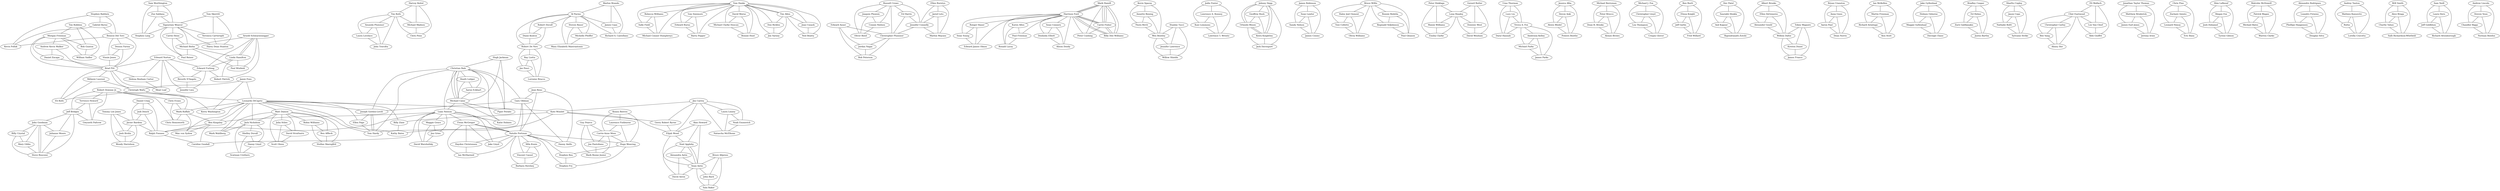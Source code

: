 graph G {
charset=utf8;
"Tim Robbins" -- "Morgan Freeman";
"Tim Robbins" -- "Bob Gunton";
"Tim Robbins" -- "William Sadler";
"Morgan Freeman" -- "Bob Gunton";
"Morgan Freeman" -- "William Sadler";
"Bob Gunton" -- "William Sadler";
"Christian Bale" -- "Heath Ledger";
"Christian Bale" -- "Aaron Eckhart";
"Christian Bale" -- "Michael Caine";
"Heath Ledger" -- "Aaron Eckhart";
"Heath Ledger" -- "Michael Caine";
"Aaron Eckhart" -- "Michael Caine";
"Leonardo DiCaprio" -- "Joseph Gordon-Levitt";
"Leonardo DiCaprio" -- "Ellen Page";
"Leonardo DiCaprio" -- "Tom Hardy";
"Joseph Gordon-Levitt" -- "Ellen Page";
"Joseph Gordon-Levitt" -- "Tom Hardy";
"Ellen Page" -- "Tom Hardy";
"Tim Roth" -- "Amanda Plummer";
"Tim Roth" -- "Laura Lovelace";
"Tim Roth" -- "John Travolta";
"Amanda Plummer" -- "Laura Lovelace";
"Amanda Plummer" -- "John Travolta";
"Laura Lovelace" -- "John Travolta";
"Edward Norton" -- "Brad Pitt";
"Edward Norton" -- "Helena Bonham Carter";
"Edward Norton" -- "Meat Loaf";
"Brad Pitt" -- "Helena Bonham Carter";
"Brad Pitt" -- "Meat Loaf";
"Helena Bonham Carter" -- "Meat Loaf";
"Alan Howard" -- "Elijah Wood";
"Alan Howard" -- "Noel Appleby";
"Alan Howard" -- "Sean Astin";
"Elijah Wood" -- "Noel Appleby";
"Elijah Wood" -- "Sean Astin";
"Noel Appleby" -- "Sean Astin";
"Noel Appleby" -- "Alexandra Astin";
"Noel Appleby" -- "Sean Astin";
"Noel Appleby" -- "David Aston";
"Alexandra Astin" -- "Sean Astin";
"Alexandra Astin" -- "David Aston";
"Sean Astin" -- "David Aston";
"Keanu Reeves" -- "Laurence Fishburne";
"Keanu Reeves" -- "Carrie-Anne Moss";
"Keanu Reeves" -- "Hugo Weaving";
"Laurence Fishburne" -- "Carrie-Anne Moss";
"Laurence Fishburne" -- "Hugo Weaving";
"Carrie-Anne Moss" -- "Hugo Weaving";
"Marlon Brando" -- "Al Pacino";
"Marlon Brando" -- "James Caan";
"Marlon Brando" -- "Richard S. Castellano";
"Al Pacino" -- "James Caan";
"Al Pacino" -- "Richard S. Castellano";
"James Caan" -- "Richard S. Castellano";
"Tom Hanks" -- "Rebecca Williams";
"Tom Hanks" -- "Sally Field";
"Tom Hanks" -- "Michael Conner Humphreys";
"Rebecca Williams" -- "Sally Field";
"Rebecca Williams" -- "Michael Conner Humphreys";
"Sally Field" -- "Michael Conner Humphreys";
"Bruce Allpress" -- "Sean Astin";
"Bruce Allpress" -- "John Bach";
"Bruce Allpress" -- "Sala Baker";
"Sean Astin" -- "John Bach";
"Sean Astin" -- "Sala Baker";
"John Bach" -- "Sala Baker";
"Christian Bale" -- "Gary Oldman";
"Christian Bale" -- "Tom Hardy";
"Christian Bale" -- "Joseph Gordon-Levitt";
"Gary Oldman" -- "Tom Hardy";
"Gary Oldman" -- "Joseph Gordon-Levitt";
"Tom Hardy" -- "Joseph Gordon-Levitt";
"Morgan Freeman" -- "Andrew Kevin Walker";
"Morgan Freeman" -- "Daniel Zacapa";
"Morgan Freeman" -- "Brad Pitt";
"Andrew Kevin Walker" -- "Daniel Zacapa";
"Andrew Kevin Walker" -- "Brad Pitt";
"Daniel Zacapa" -- "Brad Pitt";
"Sam Worthington" -- "Zoe Saldana";
"Sam Worthington" -- "Sigourney Weaver";
"Sam Worthington" -- "Stephen Lang";
"Zoe Saldana" -- "Sigourney Weaver";
"Zoe Saldana" -- "Stephen Lang";
"Sigourney Weaver" -- "Stephen Lang";
"Christian Bale" -- "Michael Caine";
"Christian Bale" -- "Liam Neeson";
"Christian Bale" -- "Katie Holmes";
"Michael Caine" -- "Liam Neeson";
"Michael Caine" -- "Katie Holmes";
"Liam Neeson" -- "Katie Holmes";
"Russell Crowe" -- "Joaquin Phoenix";
"Russell Crowe" -- "Connie Nielsen";
"Russell Crowe" -- "Oliver Reed";
"Joaquin Phoenix" -- "Connie Nielsen";
"Joaquin Phoenix" -- "Oliver Reed";
"Connie Nielsen" -- "Oliver Reed";
"Mark Hamill" -- "Harrison Ford";
"Mark Hamill" -- "Carrie Fisher";
"Mark Hamill" -- "Peter Cushing";
"Harrison Ford" -- "Carrie Fisher";
"Harrison Ford" -- "Peter Cushing";
"Carrie Fisher" -- "Peter Cushing";
"Robert Downey Jr." -- "Chris Evans";
"Robert Downey Jr." -- "Mark Ruffalo";
"Robert Downey Jr." -- "Chris Hemsworth";
"Chris Evans" -- "Mark Ruffalo";
"Chris Evans" -- "Chris Hemsworth";
"Mark Ruffalo" -- "Chris Hemsworth";
"Guy Pearce" -- "Carrie-Anne Moss";
"Guy Pearce" -- "Joe Pantoliano";
"Guy Pearce" -- "Mark Boone Junior";
"Carrie-Anne Moss" -- "Joe Pantoliano";
"Carrie-Anne Moss" -- "Mark Boone Junior";
"Joe Pantoliano" -- "Mark Boone Junior";
"Kevin Spacey" -- "Annette Bening";
"Kevin Spacey" -- "Thora Birch";
"Kevin Spacey" -- "Wes Bentley";
"Annette Bening" -- "Thora Birch";
"Annette Bening" -- "Wes Bentley";
"Thora Birch" -- "Wes Bentley";
"Tom Hanks" -- "Tom Sizemore";
"Tom Hanks" -- "Edward Burns";
"Tom Hanks" -- "Barry Pepper";
"Tom Sizemore" -- "Edward Burns";
"Tom Sizemore" -- "Barry Pepper";
"Edward Burns" -- "Barry Pepper";
"Liam Neeson" -- "Ben Kingsley";
"Liam Neeson" -- "Ralph Fiennes";
"Liam Neeson" -- "Caroline Goodall";
"Ben Kingsley" -- "Ralph Fiennes";
"Ben Kingsley" -- "Caroline Goodall";
"Ralph Fiennes" -- "Caroline Goodall";
"Leonardo DiCaprio" -- "Matt Damon";
"Leonardo DiCaprio" -- "Jack Nicholson";
"Leonardo DiCaprio" -- "Mark Wahlberg";
"Matt Damon" -- "Jack Nicholson";
"Matt Damon" -- "Mark Wahlberg";
"Jack Nicholson" -- "Mark Wahlberg";
"Jodie Foster" -- "Lawrence A. Bonney";
"Jodie Foster" -- "Kasi Lemmons";
"Jodie Foster" -- "Lawrence T. Wrentz";
"Lawrence A. Bonney" -- "Kasi Lemmons";
"Lawrence A. Bonney" -- "Lawrence T. Wrentz";
"Kasi Lemmons" -- "Lawrence T. Wrentz";
"Johnny Depp" -- "Geoffrey Rush";
"Johnny Depp" -- "Orlando Bloom";
"Johnny Depp" -- "Keira Knightley";
"Geoffrey Rush" -- "Orlando Bloom";
"Geoffrey Rush" -- "Keira Knightley";
"Orlando Bloom" -- "Keira Knightley";
"Mark Hamill" -- "Harrison Ford";
"Mark Hamill" -- "Carrie Fisher";
"Mark Hamill" -- "Billy Dee Williams";
"Harrison Ford" -- "Carrie Fisher";
"Harrison Ford" -- "Billy Dee Williams";
"Carrie Fisher" -- "Billy Dee Williams";
"Leonardo DiCaprio" -- "Kate Winslet";
"Leonardo DiCaprio" -- "Billy Zane";
"Leonardo DiCaprio" -- "Kathy Bates";
"Kate Winslet" -- "Billy Zane";
"Kate Winslet" -- "Kathy Bates";
"Billy Zane" -- "Kathy Bates";
"Brad Pitt" -- "Mélanie Laurent";
"Brad Pitt" -- "Christoph Waltz";
"Brad Pitt" -- "Eli Roth";
"Mélanie Laurent" -- "Christoph Waltz";
"Mélanie Laurent" -- "Eli Roth";
"Christoph Waltz" -- "Eli Roth";
"Natalie Portman" -- "Hugo Weaving";
"Natalie Portman" -- "Stephen Rea";
"Natalie Portman" -- "Stephen Fry";
"Hugo Weaving" -- "Stephen Rea";
"Hugo Weaving" -- "Stephen Fry";
"Stephen Rea" -- "Stephen Fry";
"Hugh Jackman" -- "Christian Bale";
"Hugh Jackman" -- "Michael Caine";
"Hugh Jackman" -- "Piper Perabo";
"Christian Bale" -- "Michael Caine";
"Christian Bale" -- "Piper Perabo";
"Michael Caine" -- "Piper Perabo";
"Jamie Foxx" -- "Christoph Waltz";
"Jamie Foxx" -- "Leonardo DiCaprio";
"Jamie Foxx" -- "Kerry Washington";
"Christoph Waltz" -- "Leonardo DiCaprio";
"Christoph Waltz" -- "Kerry Washington";
"Leonardo DiCaprio" -- "Kerry Washington";
"Edward Norton" -- "Edward Furlong";
"Edward Norton" -- "Beverly D'Angelo";
"Edward Norton" -- "Jennifer Lien";
"Edward Furlong" -- "Beverly D'Angelo";
"Edward Furlong" -- "Jennifer Lien";
"Beverly D'Angelo" -- "Jennifer Lien";
"Al Pacino" -- "Robert Duvall";
"Al Pacino" -- "Diane Keaton";
"Al Pacino" -- "Robert De Niro";
"Robert Duvall" -- "Diane Keaton";
"Robert Duvall" -- "Robert De Niro";
"Diane Keaton" -- "Robert De Niro";
"James Robinson" -- "Sean Lawlor";
"James Robinson" -- "Sandy Nelson";
"James Robinson" -- "James Cosmo";
"Sean Lawlor" -- "Sandy Nelson";
"Sean Lawlor" -- "James Cosmo";
"Sandy Nelson" -- "James Cosmo";
"Arnold Schwarzenegger" -- "Linda Hamilton";
"Arnold Schwarzenegger" -- "Edward Furlong";
"Arnold Schwarzenegger" -- "Robert Patrick";
"Linda Hamilton" -- "Edward Furlong";
"Linda Hamilton" -- "Robert Patrick";
"Edward Furlong" -- "Robert Patrick";
"Stephen Baldwin" -- "Gabriel Byrne";
"Stephen Baldwin" -- "Benicio Del Toro";
"Stephen Baldwin" -- "Kevin Pollak";
"Gabriel Byrne" -- "Benicio Del Toro";
"Gabriel Byrne" -- "Kevin Pollak";
"Benicio Del Toro" -- "Kevin Pollak";
"Bruce Willis" -- "Haley Joel Osment";
"Bruce Willis" -- "Toni Collette";
"Bruce Willis" -- "Olivia Williams";
"Haley Joel Osment" -- "Toni Collette";
"Haley Joel Osment" -- "Olivia Williams";
"Toni Collette" -- "Olivia Williams";
"Peter Dinklage" -- "Lena Headey";
"Peter Dinklage" -- "Maisie Williams";
"Peter Dinklage" -- "Emilia Clarke";
"Lena Headey" -- "Maisie Williams";
"Lena Headey" -- "Emilia Clarke";
"Maisie Williams" -- "Emilia Clarke";
"Robert De Niro" -- "Ray Liotta";
"Robert De Niro" -- "Joe Pesci";
"Robert De Niro" -- "Lorraine Bracco";
"Ray Liotta" -- "Joe Pesci";
"Ray Liotta" -- "Lorraine Bracco";
"Joe Pesci" -- "Lorraine Bracco";
"Uma Thurman" -- "Lucy Liu";
"Uma Thurman" -- "Vivica A. Fox";
"Uma Thurman" -- "Daryl Hannah";
"Lucy Liu" -- "Vivica A. Fox";
"Lucy Liu" -- "Daryl Hannah";
"Vivica A. Fox" -- "Daryl Hannah";
"Jean Reno" -- "Gary Oldman";
"Jean Reno" -- "Natalie Portman";
"Jean Reno" -- "Danny Aiello";
"Gary Oldman" -- "Natalie Portman";
"Gary Oldman" -- "Danny Aiello";
"Natalie Portman" -- "Danny Aiello";
"Tom Hanks" -- "David Morse";
"Tom Hanks" -- "Michael Clarke Duncan";
"Tom Hanks" -- "Bonnie Hunt";
"David Morse" -- "Michael Clarke Duncan";
"David Morse" -- "Bonnie Hunt";
"Michael Clarke Duncan" -- "Bonnie Hunt";
"Jessica Alba" -- "Devon Aoki";
"Jessica Alba" -- "Alexis Bledel";
"Jessica Alba" -- "Powers Boothe";
"Devon Aoki" -- "Alexis Bledel";
"Devon Aoki" -- "Powers Boothe";
"Alexis Bledel" -- "Powers Boothe";
"Michael Berryman" -- "Peter Brocco";
"Michael Berryman" -- "Dean R. Brooks";
"Michael Berryman" -- "Alonzo Brown";
"Peter Brocco" -- "Dean R. Brooks";
"Peter Brocco" -- "Alonzo Brown";
"Dean R. Brooks" -- "Alonzo Brown";
"Leonardo DiCaprio" -- "Mark Ruffalo";
"Leonardo DiCaprio" -- "Ben Kingsley";
"Leonardo DiCaprio" -- "Max von Sydow";
"Mark Ruffalo" -- "Ben Kingsley";
"Mark Ruffalo" -- "Max von Sydow";
"Ben Kingsley" -- "Max von Sydow";
"Michael J. Fox" -- "Christopher Lloyd";
"Michael J. Fox" -- "Lea Thompson";
"Michael J. Fox" -- "Crispin Glover";
"Christopher Lloyd" -- "Lea Thompson";
"Christopher Lloyd" -- "Crispin Glover";
"Lea Thompson" -- "Crispin Glover";
"Jim Carrey" -- "Kate Winslet";
"Jim Carrey" -- "Gerry Robert Byrne";
"Jim Carrey" -- "Elijah Wood";
"Kate Winslet" -- "Gerry Robert Byrne";
"Kate Winslet" -- "Elijah Wood";
"Gerry Robert Byrne" -- "Elijah Wood";
"Harrison Ford" -- "Karen Allen";
"Harrison Ford" -- "Paul Freeman";
"Harrison Ford" -- "Ronald Lacey";
"Karen Allen" -- "Paul Freeman";
"Karen Allen" -- "Ronald Lacey";
"Paul Freeman" -- "Ronald Lacey";
"Ben Burtt" -- "Elissa Knight";
"Ben Burtt" -- "Jeff Garlin";
"Ben Burtt" -- "Fred Willard";
"Elissa Knight" -- "Jeff Garlin";
"Elissa Knight" -- "Fred Willard";
"Jeff Garlin" -- "Fred Willard";
"Robert Downey Jr." -- "Terrence Howard";
"Robert Downey Jr." -- "Jeff Bridges";
"Robert Downey Jr." -- "Gwyneth Paltrow";
"Terrence Howard" -- "Jeff Bridges";
"Terrence Howard" -- "Gwyneth Paltrow";
"Jeff Bridges" -- "Gwyneth Paltrow";
"Stanley Tucci" -- "Wes Bentley";
"Stanley Tucci" -- "Jennifer Lawrence";
"Stanley Tucci" -- "Willow Shields";
"Wes Bentley" -- "Jennifer Lawrence";
"Wes Bentley" -- "Willow Shields";
"Jennifer Lawrence" -- "Willow Shields";
"Dev Patel" -- "Saurabh Shukla";
"Dev Patel" -- "Anil Kapoor";
"Dev Patel" -- "Rajendranath Zutshi";
"Saurabh Shukla" -- "Anil Kapoor";
"Saurabh Shukla" -- "Rajendranath Zutshi";
"Anil Kapoor" -- "Rajendranath Zutshi";
"Gerard Butler" -- "Lena Headey";
"Gerard Butler" -- "Dominic West";
"Gerard Butler" -- "David Wenham";
"Lena Headey" -- "Dominic West";
"Lena Headey" -- "David Wenham";
"Dominic West" -- "David Wenham";
"Harvey Keitel" -- "Tim Roth";
"Harvey Keitel" -- "Michael Madsen";
"Harvey Keitel" -- "Chris Penn";
"Tim Roth" -- "Michael Madsen";
"Tim Roth" -- "Chris Penn";
"Michael Madsen" -- "Chris Penn";
"Jim Carrey" -- "Laura Linney";
"Jim Carrey" -- "Noah Emmerich";
"Jim Carrey" -- "Natascha McElhone";
"Laura Linney" -- "Noah Emmerich";
"Laura Linney" -- "Natascha McElhone";
"Noah Emmerich" -- "Natascha McElhone";
"Albert Brooks" -- "Ellen DeGeneres";
"Albert Brooks" -- "Alexander Gould";
"Albert Brooks" -- "Willem Dafoe";
"Ellen DeGeneres" -- "Alexander Gould";
"Ellen DeGeneres" -- "Willem Dafoe";
"Alexander Gould" -- "Willem Dafoe";
"Mark Hamill" -- "Harrison Ford";
"Mark Hamill" -- "Carrie Fisher";
"Mark Hamill" -- "Billy Dee Williams";
"Harrison Ford" -- "Carrie Fisher";
"Harrison Ford" -- "Billy Dee Williams";
"Carrie Fisher" -- "Billy Dee Williams";
"Bryan Cranston" -- "Anna Gunn";
"Bryan Cranston" -- "Aaron Paul";
"Bryan Cranston" -- "Dean Norris";
"Anna Gunn" -- "Aaron Paul";
"Anna Gunn" -- "Dean Norris";
"Aaron Paul" -- "Dean Norris";
"Ian McKellen" -- "Martin Freeman";
"Ian McKellen" -- "Richard Armitage";
"Ian McKellen" -- "Ken Stott";
"Martin Freeman" -- "Richard Armitage";
"Martin Freeman" -- "Ken Stott";
"Richard Armitage" -- "Ken Stott";
"Tommy Lee Jones" -- "Javier Bardem";
"Tommy Lee Jones" -- "Josh Brolin";
"Tommy Lee Jones" -- "Woody Harrelson";
"Javier Bardem" -- "Josh Brolin";
"Javier Bardem" -- "Woody Harrelson";
"Josh Brolin" -- "Woody Harrelson";
"Bruce Willis" -- "Bonnie Bedelia";
"Bruce Willis" -- "Reginald VelJohnson";
"Bruce Willis" -- "Paul Gleason";
"Bonnie Bedelia" -- "Reginald VelJohnson";
"Bonnie Bedelia" -- "Paul Gleason";
"Reginald VelJohnson" -- "Paul Gleason";
"Jake Gyllenhaal" -- "Holmes Osborne";
"Jake Gyllenhaal" -- "Maggie Gyllenhaal";
"Jake Gyllenhaal" -- "Daveigh Chase";
"Holmes Osborne" -- "Maggie Gyllenhaal";
"Holmes Osborne" -- "Daveigh Chase";
"Maggie Gyllenhaal" -- "Daveigh Chase";
"Benicio Del Toro" -- "Dennis Farina";
"Benicio Del Toro" -- "Vinnie Jones";
"Benicio Del Toro" -- "Brad Pitt";
"Dennis Farina" -- "Vinnie Jones";
"Dennis Farina" -- "Brad Pitt";
"Vinnie Jones" -- "Brad Pitt";
"Bradley Cooper" -- "Ed Helms";
"Bradley Cooper" -- "Zach Galifianakis";
"Bradley Cooper" -- "Justin Bartha";
"Ed Helms" -- "Zach Galifianakis";
"Ed Helms" -- "Justin Bartha";
"Zach Galifianakis" -- "Justin Bartha";
"Edward Asner" -- "Christopher Plummer";
"Edward Asner" -- "Jordan Nagai";
"Edward Asner" -- "Bob Peterson";
"Christopher Plummer" -- "Jordan Nagai";
"Christopher Plummer" -- "Bob Peterson";
"Jordan Nagai" -- "Bob Peterson";
"Sharlto Copley" -- "Jason Cope";
"Sharlto Copley" -- "Nathalie Boltt";
"Sharlto Copley" -- "Sylvaine Strike";
"Jason Cope" -- "Nathalie Boltt";
"Jason Cope" -- "Sylvaine Strike";
"Nathalie Boltt" -- "Sylvaine Strike";
"Jack Nicholson" -- "Shelley Duvall";
"Jack Nicholson" -- "Danny Lloyd";
"Jack Nicholson" -- "Scatman Crothers";
"Shelley Duvall" -- "Danny Lloyd";
"Shelley Duvall" -- "Scatman Crothers";
"Danny Lloyd" -- "Scatman Crothers";
"Ellen Burstyn" -- "Jared Leto";
"Ellen Burstyn" -- "Jennifer Connelly";
"Ellen Burstyn" -- "Marlon Wayans";
"Jared Leto" -- "Jennifer Connelly";
"Jared Leto" -- "Marlon Wayans";
"Jennifer Connelly" -- "Marlon Wayans";
"Arnold Schwarzenegger" -- "Michael Biehn";
"Arnold Schwarzenegger" -- "Linda Hamilton";
"Arnold Schwarzenegger" -- "Paul Winfield";
"Michael Biehn" -- "Linda Hamilton";
"Michael Biehn" -- "Paul Winfield";
"Linda Hamilton" -- "Paul Winfield";
"Natalie Portman" -- "Mila Kunis";
"Natalie Portman" -- "Vincent Cassel";
"Natalie Portman" -- "Barbara Hershey";
"Mila Kunis" -- "Vincent Cassel";
"Mila Kunis" -- "Barbara Hershey";
"Vincent Cassel" -- "Barbara Hershey";
"Matt Damon" -- "Robin Williams";
"Matt Damon" -- "Ben Affleck";
"Matt Damon" -- "Stellan Skarsgård";
"Robin Williams" -- "Ben Affleck";
"Robin Williams" -- "Stellan Skarsgård";
"Ben Affleck" -- "Stellan Skarsgård";
"Tom Hanks" -- "Tim Allen";
"Tom Hanks" -- "Don Rickles";
"Tom Hanks" -- "Jim Varney";
"Tim Allen" -- "Don Rickles";
"Tim Allen" -- "Jim Varney";
"Don Rickles" -- "Jim Varney";
"Clint Eastwood" -- "Christopher Carley";
"Clint Eastwood" -- "Bee Vang";
"Clint Eastwood" -- "Ahney Her";
"Christopher Carley" -- "Bee Vang";
"Christopher Carley" -- "Ahney Her";
"Bee Vang" -- "Ahney Her";
"Jonathan Taylor Thomas" -- "Matthew Broderick";
"Jonathan Taylor Thomas" -- "James Earl Jones";
"Jonathan Taylor Thomas" -- "Jeremy Irons";
"Matthew Broderick" -- "James Earl Jones";
"Matthew Broderick" -- "Jeremy Irons";
"James Earl Jones" -- "Jeremy Irons";
"Chris Pine" -- "Zachary Quinto";
"Chris Pine" -- "Leonard Nimoy";
"Chris Pine" -- "Eric Bana";
"Zachary Quinto" -- "Leonard Nimoy";
"Zachary Quinto" -- "Eric Bana";
"Leonard Nimoy" -- "Eric Bana";
"Shia LaBeouf" -- "Megan Fox";
"Shia LaBeouf" -- "Josh Duhamel";
"Shia LaBeouf" -- "Tyrese Gibson";
"Megan Fox" -- "Josh Duhamel";
"Megan Fox" -- "Tyrese Gibson";
"Josh Duhamel" -- "Tyrese Gibson";
"Tom Skerritt" -- "Sigourney Weaver";
"Tom Skerritt" -- "Veronica Cartwright";
"Tom Skerritt" -- "Harry Dean Stanton";
"Sigourney Weaver" -- "Veronica Cartwright";
"Sigourney Weaver" -- "Harry Dean Stanton";
"Veronica Cartwright" -- "Harry Dean Stanton";
"Tobey Maguire" -- "Willem Dafoe";
"Tobey Maguire" -- "Kirsten Dunst";
"Tobey Maguire" -- "James Franco";
"Willem Dafoe" -- "Kirsten Dunst";
"Willem Dafoe" -- "James Franco";
"Kirsten Dunst" -- "James Franco";
"Malcolm McDowell" -- "Patrick Magee";
"Malcolm McDowell" -- "Michael Bates";
"Malcolm McDowell" -- "Warren Clarke";
"Patrick Magee" -- "Michael Bates";
"Patrick Magee" -- "Warren Clarke";
"Michael Bates" -- "Warren Clarke";
"Russell Crowe" -- "Ed Harris";
"Russell Crowe" -- "Jennifer Connelly";
"Russell Crowe" -- "Christopher Plummer";
"Ed Harris" -- "Jennifer Connelly";
"Ed Harris" -- "Christopher Plummer";
"Jennifer Connelly" -- "Christopher Plummer";
"Vivica A. Fox" -- "Ambrosia Kelley";
"Vivica A. Fox" -- "Michael Parks";
"Vivica A. Fox" -- "James Parks";
"Ambrosia Kelley" -- "Michael Parks";
"Ambrosia Kelley" -- "James Parks";
"Michael Parks" -- "James Parks";
"Alexandre Rodrigues" -- "Leandro Firmino";
"Alexandre Rodrigues" -- "Phellipe Haagensen";
"Alexandre Rodrigues" -- "Douglas Silva";
"Leandro Firmino" -- "Phellipe Haagensen";
"Leandro Firmino" -- "Douglas Silva";
"Phellipe Haagensen" -- "Douglas Silva";
"Liam Neeson" -- "Ewan McGregor";
"Liam Neeson" -- "Natalie Portman";
"Liam Neeson" -- "Jake Lloyd";
"Ewan McGregor" -- "Natalie Portman";
"Ewan McGregor" -- "Jake Lloyd";
"Natalie Portman" -- "Jake Lloyd";
"Johnny Depp" -- "Orlando Bloom";
"Johnny Depp" -- "Keira Knightley";
"Johnny Depp" -- "Jack Davenport";
"Orlando Bloom" -- "Keira Knightley";
"Orlando Bloom" -- "Jack Davenport";
"Keira Knightley" -- "Jack Davenport";
"Audrey Tautou" -- "Mathieu Kassovitz";
"Audrey Tautou" -- Rufus;
"Audrey Tautou" -- "Lorella Cravotta";
"Mathieu Kassovitz" -- Rufus;
"Mathieu Kassovitz" -- "Lorella Cravotta";
Rufus -- "Lorella Cravotta";
"Jeff Bridges" -- "John Goodman";
"Jeff Bridges" -- "Julianne Moore";
"Jeff Bridges" -- "Steve Buscemi";
"John Goodman" -- "Julianne Moore";
"John Goodman" -- "Steve Buscemi";
"Julianne Moore" -- "Steve Buscemi";
"Al Pacino" -- "Steven Bauer";
"Al Pacino" -- "Michelle Pfeiffer";
"Al Pacino" -- "Mary Elizabeth Mastrantonio";
"Steven Bauer" -- "Michelle Pfeiffer";
"Steven Bauer" -- "Mary Elizabeth Mastrantonio";
"Michelle Pfeiffer" -- "Mary Elizabeth Mastrantonio";
"Daniel Craig" -- "Judi Dench";
"Daniel Craig" -- "Javier Bardem";
"Daniel Craig" -- "Ralph Fiennes";
"Judi Dench" -- "Javier Bardem";
"Judi Dench" -- "Ralph Fiennes";
"Javier Bardem" -- "Ralph Fiennes";
"Will Smith" -- "Alice Braga";
"Will Smith" -- "Charlie Tahan";
"Will Smith" -- "Salli Richardson-Whitfield";
"Alice Braga" -- "Charlie Tahan";
"Alice Braga" -- "Salli Richardson-Whitfield";
"Charlie Tahan" -- "Salli Richardson-Whitfield";
"Sam Neill" -- "Laura Dern";
"Sam Neill" -- "Jeff Goldblum";
"Sam Neill" -- "Richard Attenborough";
"Laura Dern" -- "Jeff Goldblum";
"Laura Dern" -- "Richard Attenborough";
"Jeff Goldblum" -- "Richard Attenborough";
"John Goodman" -- "Billy Crystal";
"John Goodman" -- "Mary Gibbs";
"John Goodman" -- "Steve Buscemi";
"Billy Crystal" -- "Mary Gibbs";
"Billy Crystal" -- "Steve Buscemi";
"Mary Gibbs" -- "Steve Buscemi";
"Harrison Ford" -- "Sean Connery";
"Harrison Ford" -- "Denholm Elliott";
"Harrison Ford" -- "Alison Doody";
"Sean Connery" -- "Denholm Elliott";
"Sean Connery" -- "Alison Doody";
"Denholm Elliott" -- "Alison Doody";
"Ewan McGregor" -- "Natalie Portman";
"Ewan McGregor" -- "Hayden Christensen";
"Ewan McGregor" -- "Ian McDiarmid";
"Natalie Portman" -- "Hayden Christensen";
"Natalie Portman" -- "Ian McDiarmid";
"Hayden Christensen" -- "Ian McDiarmid";
"Liam Neeson" -- "Maggie Grace";
"Liam Neeson" -- "Jon Gries";
"Liam Neeson" -- "David Warshofsky";
"Maggie Grace" -- "Jon Gries";
"Maggie Grace" -- "David Warshofsky";
"Jon Gries" -- "David Warshofsky";
"Andrew Lincoln" -- "Steven Yeun";
"Andrew Lincoln" -- "Chandler Riggs";
"Andrew Lincoln" -- "Norman Reedus";
"Steven Yeun" -- "Chandler Riggs";
"Steven Yeun" -- "Norman Reedus";
"Chandler Riggs" -- "Norman Reedus";
"Sigourney Weaver" -- "Carrie Henn";
"Sigourney Weaver" -- "Michael Biehn";
"Sigourney Weaver" -- "Paul Reiser";
"Carrie Henn" -- "Michael Biehn";
"Carrie Henn" -- "Paul Reiser";
"Michael Biehn" -- "Paul Reiser";
"Tom Hanks" -- "Tim Allen";
"Tom Hanks" -- "Joan Cusack";
"Tom Hanks" -- "Ned Beatty";
"Tim Allen" -- "Joan Cusack";
"Tim Allen" -- "Ned Beatty";
"Joan Cusack" -- "Ned Beatty";
"Eli Wallach" -- "Clint Eastwood";
"Eli Wallach" -- "Lee Van Cleef";
"Eli Wallach" -- "Aldo Giuffrè";
"Clint Eastwood" -- "Lee Van Cleef";
"Clint Eastwood" -- "Aldo Giuffrè";
"Lee Van Cleef" -- "Aldo Giuffrè";
"Harrison Ford" -- "Rutger Hauer";
"Harrison Ford" -- "Sean Young";
"Harrison Ford" -- "Edward James Olmos";
"Rutger Hauer" -- "Sean Young";
"Rutger Hauer" -- "Edward James Olmos";
"Sean Young" -- "Edward James Olmos";
"Matt Damon" -- "Julia Stiles";
"Matt Damon" -- "David Strathairn";
"Matt Damon" -- "Scott Glenn";
"Julia Stiles" -- "David Strathairn";
"Julia Stiles" -- "Scott Glenn";
"David Strathairn" -- "Scott Glenn";
}

